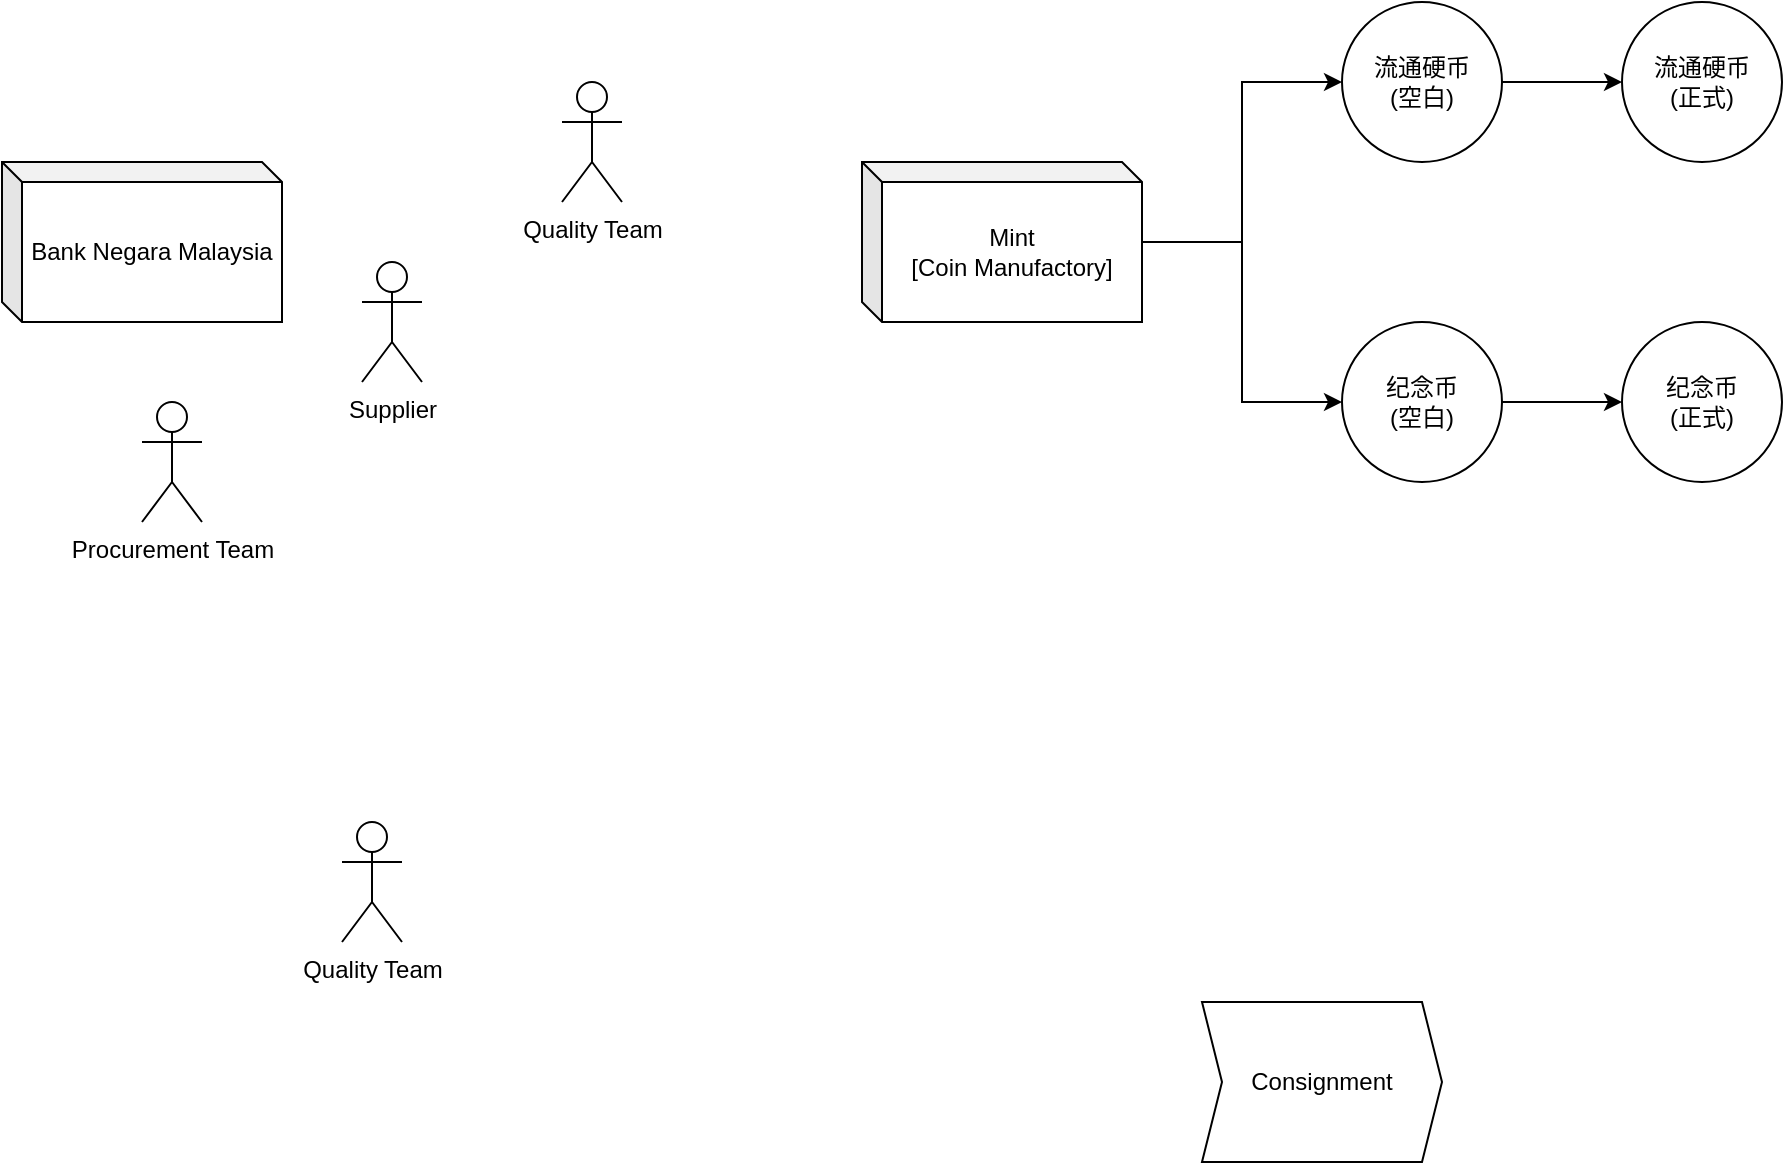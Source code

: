 <mxfile version="23.1.5" type="github" pages="2">
  <diagram name="Quality Management" id="rmo7FRRk1HXZuVqKOXv-">
    <mxGraphModel dx="674" dy="613" grid="1" gridSize="10" guides="1" tooltips="1" connect="1" arrows="1" fold="1" page="1" pageScale="1" pageWidth="827" pageHeight="1169" math="0" shadow="0">
      <root>
        <mxCell id="0" />
        <mxCell id="1" parent="0" />
        <mxCell id="A8kxXYFChUdS3i_0TLAP-1" value="Supplier" style="shape=umlActor;verticalLabelPosition=bottom;verticalAlign=top;html=1;outlineConnect=0;" parent="1" vertex="1">
          <mxGeometry x="210" y="170" width="30" height="60" as="geometry" />
        </mxCell>
        <mxCell id="A8kxXYFChUdS3i_0TLAP-2" value="Procurement Team" style="shape=umlActor;verticalLabelPosition=bottom;verticalAlign=top;html=1;outlineConnect=0;" parent="1" vertex="1">
          <mxGeometry x="100" y="240" width="30" height="60" as="geometry" />
        </mxCell>
        <mxCell id="TU0HaO-7gnVRo5JdHawi-7" style="edgeStyle=orthogonalEdgeStyle;rounded=0;orthogonalLoop=1;jettySize=auto;html=1;entryX=0;entryY=0.5;entryDx=0;entryDy=0;" parent="1" source="A8kxXYFChUdS3i_0TLAP-3" target="TU0HaO-7gnVRo5JdHawi-4" edge="1">
          <mxGeometry relative="1" as="geometry" />
        </mxCell>
        <mxCell id="A8kxXYFChUdS3i_0TLAP-3" value="纪念币&lt;br&gt;(空白)" style="ellipse;whiteSpace=wrap;html=1;aspect=fixed;" parent="1" vertex="1">
          <mxGeometry x="700" y="200" width="80" height="80" as="geometry" />
        </mxCell>
        <mxCell id="TU0HaO-7gnVRo5JdHawi-6" style="edgeStyle=orthogonalEdgeStyle;rounded=0;orthogonalLoop=1;jettySize=auto;html=1;entryX=0;entryY=0.5;entryDx=0;entryDy=0;" parent="1" source="A8kxXYFChUdS3i_0TLAP-4" target="TU0HaO-7gnVRo5JdHawi-5" edge="1">
          <mxGeometry relative="1" as="geometry" />
        </mxCell>
        <mxCell id="A8kxXYFChUdS3i_0TLAP-4" value="流通硬币&lt;br&gt;(空白)" style="ellipse;whiteSpace=wrap;html=1;aspect=fixed;" parent="1" vertex="1">
          <mxGeometry x="700" y="40" width="80" height="80" as="geometry" />
        </mxCell>
        <mxCell id="TU0HaO-7gnVRo5JdHawi-2" style="edgeStyle=orthogonalEdgeStyle;rounded=0;orthogonalLoop=1;jettySize=auto;html=1;entryX=0;entryY=0.5;entryDx=0;entryDy=0;" parent="1" source="A8kxXYFChUdS3i_0TLAP-5" target="A8kxXYFChUdS3i_0TLAP-4" edge="1">
          <mxGeometry relative="1" as="geometry" />
        </mxCell>
        <mxCell id="TU0HaO-7gnVRo5JdHawi-3" style="edgeStyle=orthogonalEdgeStyle;rounded=0;orthogonalLoop=1;jettySize=auto;html=1;" parent="1" source="A8kxXYFChUdS3i_0TLAP-5" target="A8kxXYFChUdS3i_0TLAP-3" edge="1">
          <mxGeometry relative="1" as="geometry" />
        </mxCell>
        <mxCell id="A8kxXYFChUdS3i_0TLAP-5" value="Mint&lt;br&gt;[Coin Manufactory]" style="shape=cube;whiteSpace=wrap;html=1;boundedLbl=1;backgroundOutline=1;darkOpacity=0.05;darkOpacity2=0.1;size=10;" parent="1" vertex="1">
          <mxGeometry x="460" y="120" width="140" height="80" as="geometry" />
        </mxCell>
        <mxCell id="A8kxXYFChUdS3i_0TLAP-6" value="Quality Team" style="shape=umlActor;verticalLabelPosition=bottom;verticalAlign=top;html=1;outlineConnect=0;" parent="1" vertex="1">
          <mxGeometry x="200" y="450" width="30" height="60" as="geometry" />
        </mxCell>
        <mxCell id="A8kxXYFChUdS3i_0TLAP-7" value="Consignment" style="shape=step;perimeter=stepPerimeter;whiteSpace=wrap;html=1;fixedSize=1;size=10;" parent="1" vertex="1">
          <mxGeometry x="630" y="540" width="120" height="80" as="geometry" />
        </mxCell>
        <mxCell id="TU0HaO-7gnVRo5JdHawi-1" value="Quality Team" style="shape=umlActor;verticalLabelPosition=bottom;verticalAlign=top;html=1;outlineConnect=0;" parent="1" vertex="1">
          <mxGeometry x="310" y="80" width="30" height="60" as="geometry" />
        </mxCell>
        <mxCell id="TU0HaO-7gnVRo5JdHawi-4" value="纪念币&lt;br&gt;(正式)" style="ellipse;whiteSpace=wrap;html=1;aspect=fixed;" parent="1" vertex="1">
          <mxGeometry x="840" y="200" width="80" height="80" as="geometry" />
        </mxCell>
        <mxCell id="TU0HaO-7gnVRo5JdHawi-5" value="流通硬币&lt;br&gt;(正式)" style="ellipse;whiteSpace=wrap;html=1;aspect=fixed;" parent="1" vertex="1">
          <mxGeometry x="840" y="40" width="80" height="80" as="geometry" />
        </mxCell>
        <mxCell id="pZli07kZGK9f8_x-yufL-1" value="Bank Negara Malaysia" style="shape=cube;whiteSpace=wrap;html=1;boundedLbl=1;backgroundOutline=1;darkOpacity=0.05;darkOpacity2=0.1;size=10;" vertex="1" parent="1">
          <mxGeometry x="30" y="120" width="140" height="80" as="geometry" />
        </mxCell>
      </root>
    </mxGraphModel>
  </diagram>
  <diagram id="aAqxwHcbzxOQPm233ei1" name="第 2 页">
    <mxGraphModel dx="1338" dy="662" grid="1" gridSize="10" guides="1" tooltips="1" connect="1" arrows="1" fold="1" page="1" pageScale="1" pageWidth="827" pageHeight="1169" math="0" shadow="0">
      <root>
        <mxCell id="0" />
        <mxCell id="1" parent="0" />
        <mxCell id="Lqpd8ByxtqMhc8lDs8NX-1" value="BNM" style="shape=umlFrame;whiteSpace=wrap;html=1;pointerEvents=0;" vertex="1" parent="1">
          <mxGeometry x="-120" y="40" width="280" height="520" as="geometry" />
        </mxCell>
        <mxCell id="Lqpd8ByxtqMhc8lDs8NX-3" value="CPCM" style="shape=folder;fontStyle=1;spacingTop=10;tabWidth=40;tabHeight=14;tabPosition=left;html=1;whiteSpace=wrap;" vertex="1" parent="1">
          <mxGeometry x="-90" y="90" width="70" height="50" as="geometry" />
        </mxCell>
        <mxCell id="Lqpd8ByxtqMhc8lDs8NX-4" value="DND" style="shape=folder;fontStyle=1;spacingTop=10;tabWidth=40;tabHeight=14;tabPosition=left;html=1;whiteSpace=wrap;" vertex="1" parent="1">
          <mxGeometry x="-90" y="160" width="70" height="50" as="geometry" />
        </mxCell>
        <mxCell id="Lqpd8ByxtqMhc8lDs8NX-5" value="KWG" style="shape=folder;fontStyle=1;spacingTop=10;tabWidth=40;tabHeight=14;tabPosition=left;html=1;whiteSpace=wrap;" vertex="1" parent="1">
          <mxGeometry x="-90" y="230" width="70" height="50" as="geometry" />
        </mxCell>
        <mxCell id="Lqpd8ByxtqMhc8lDs8NX-6" value="QMS" style="shape=folder;fontStyle=1;spacingTop=10;tabWidth=40;tabHeight=14;tabPosition=left;html=1;whiteSpace=wrap;" vertex="1" parent="1">
          <mxGeometry x="-90" y="300" width="70" height="50" as="geometry" />
        </mxCell>
        <mxCell id="Lqpd8ByxtqMhc8lDs8NX-7" value="Mint &lt;br&gt;(Coin Manufactures)" style="shape=umlFrame;whiteSpace=wrap;html=1;pointerEvents=0;width=140;height=40;" vertex="1" parent="1">
          <mxGeometry x="220" y="110" width="300" height="200" as="geometry" />
        </mxCell>
      </root>
    </mxGraphModel>
  </diagram>
</mxfile>
